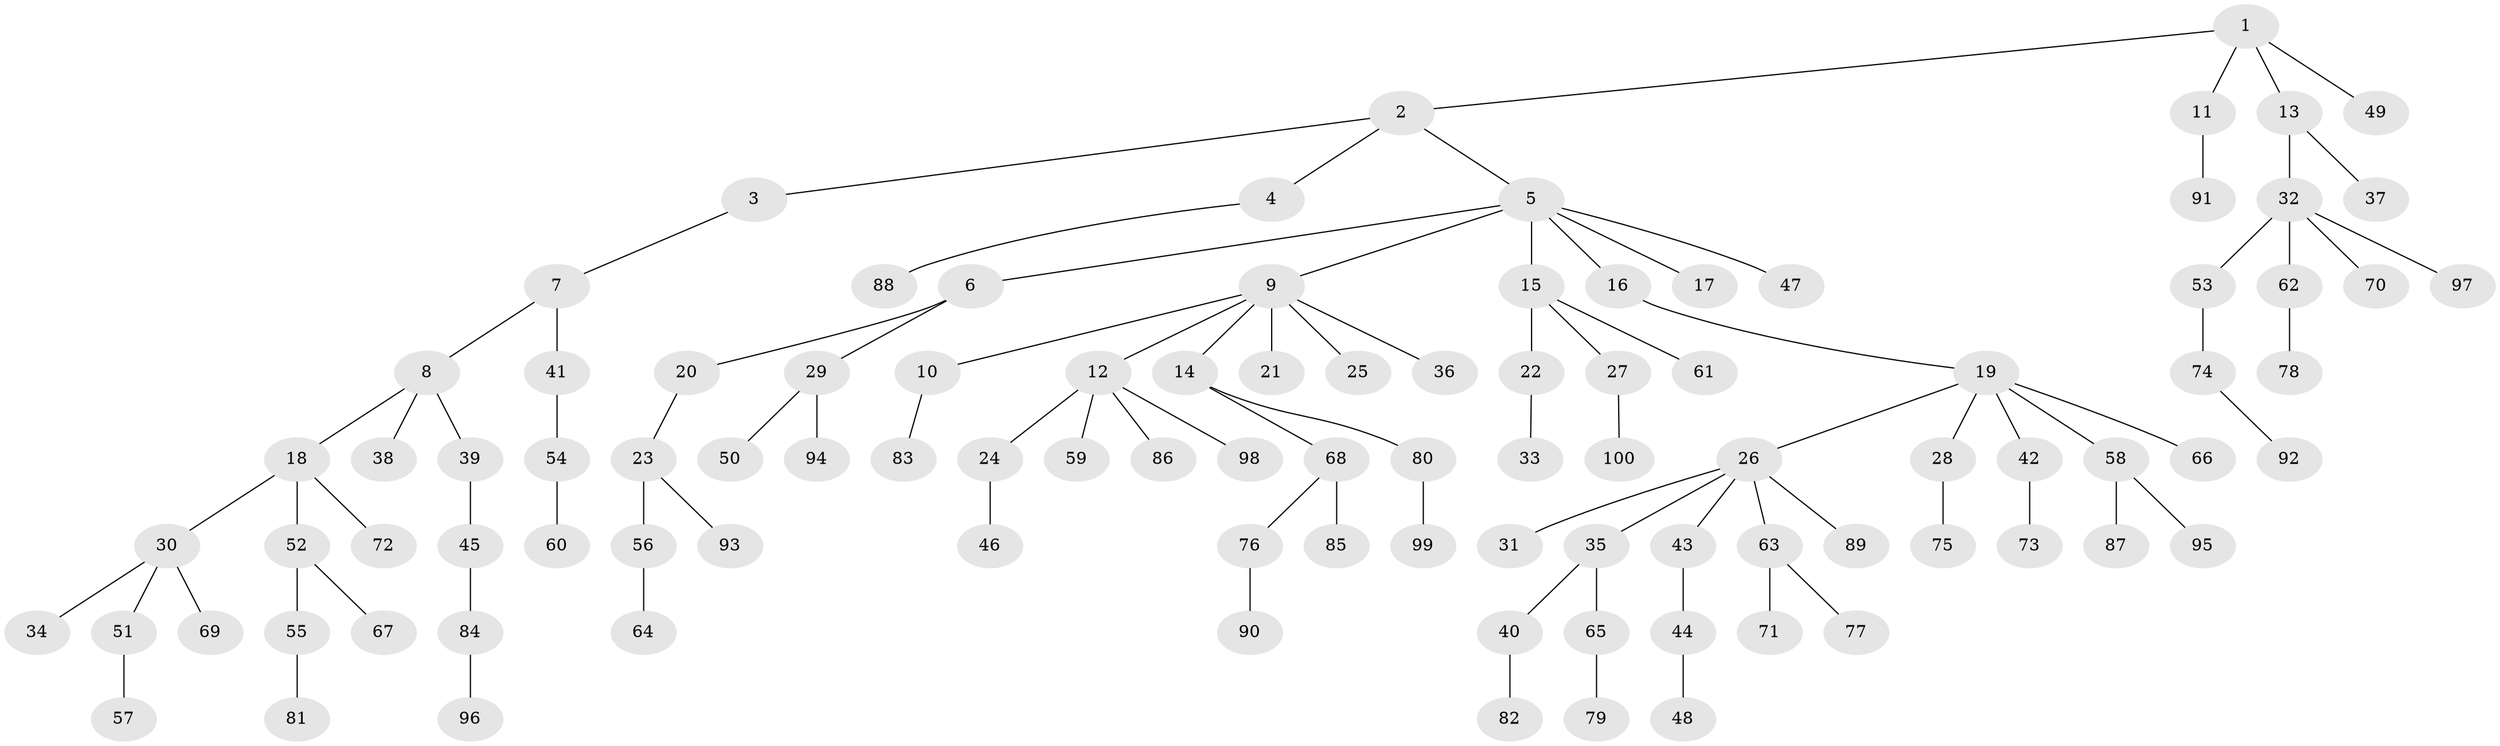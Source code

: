 // Generated by graph-tools (version 1.1) at 2025/37/03/09/25 02:37:06]
// undirected, 100 vertices, 99 edges
graph export_dot {
graph [start="1"]
  node [color=gray90,style=filled];
  1;
  2;
  3;
  4;
  5;
  6;
  7;
  8;
  9;
  10;
  11;
  12;
  13;
  14;
  15;
  16;
  17;
  18;
  19;
  20;
  21;
  22;
  23;
  24;
  25;
  26;
  27;
  28;
  29;
  30;
  31;
  32;
  33;
  34;
  35;
  36;
  37;
  38;
  39;
  40;
  41;
  42;
  43;
  44;
  45;
  46;
  47;
  48;
  49;
  50;
  51;
  52;
  53;
  54;
  55;
  56;
  57;
  58;
  59;
  60;
  61;
  62;
  63;
  64;
  65;
  66;
  67;
  68;
  69;
  70;
  71;
  72;
  73;
  74;
  75;
  76;
  77;
  78;
  79;
  80;
  81;
  82;
  83;
  84;
  85;
  86;
  87;
  88;
  89;
  90;
  91;
  92;
  93;
  94;
  95;
  96;
  97;
  98;
  99;
  100;
  1 -- 2;
  1 -- 11;
  1 -- 13;
  1 -- 49;
  2 -- 3;
  2 -- 4;
  2 -- 5;
  3 -- 7;
  4 -- 88;
  5 -- 6;
  5 -- 9;
  5 -- 15;
  5 -- 16;
  5 -- 17;
  5 -- 47;
  6 -- 20;
  6 -- 29;
  7 -- 8;
  7 -- 41;
  8 -- 18;
  8 -- 38;
  8 -- 39;
  9 -- 10;
  9 -- 12;
  9 -- 14;
  9 -- 21;
  9 -- 25;
  9 -- 36;
  10 -- 83;
  11 -- 91;
  12 -- 24;
  12 -- 59;
  12 -- 86;
  12 -- 98;
  13 -- 32;
  13 -- 37;
  14 -- 68;
  14 -- 80;
  15 -- 22;
  15 -- 27;
  15 -- 61;
  16 -- 19;
  18 -- 30;
  18 -- 52;
  18 -- 72;
  19 -- 26;
  19 -- 28;
  19 -- 42;
  19 -- 58;
  19 -- 66;
  20 -- 23;
  22 -- 33;
  23 -- 56;
  23 -- 93;
  24 -- 46;
  26 -- 31;
  26 -- 35;
  26 -- 43;
  26 -- 63;
  26 -- 89;
  27 -- 100;
  28 -- 75;
  29 -- 50;
  29 -- 94;
  30 -- 34;
  30 -- 51;
  30 -- 69;
  32 -- 53;
  32 -- 62;
  32 -- 70;
  32 -- 97;
  35 -- 40;
  35 -- 65;
  39 -- 45;
  40 -- 82;
  41 -- 54;
  42 -- 73;
  43 -- 44;
  44 -- 48;
  45 -- 84;
  51 -- 57;
  52 -- 55;
  52 -- 67;
  53 -- 74;
  54 -- 60;
  55 -- 81;
  56 -- 64;
  58 -- 87;
  58 -- 95;
  62 -- 78;
  63 -- 71;
  63 -- 77;
  65 -- 79;
  68 -- 76;
  68 -- 85;
  74 -- 92;
  76 -- 90;
  80 -- 99;
  84 -- 96;
}
